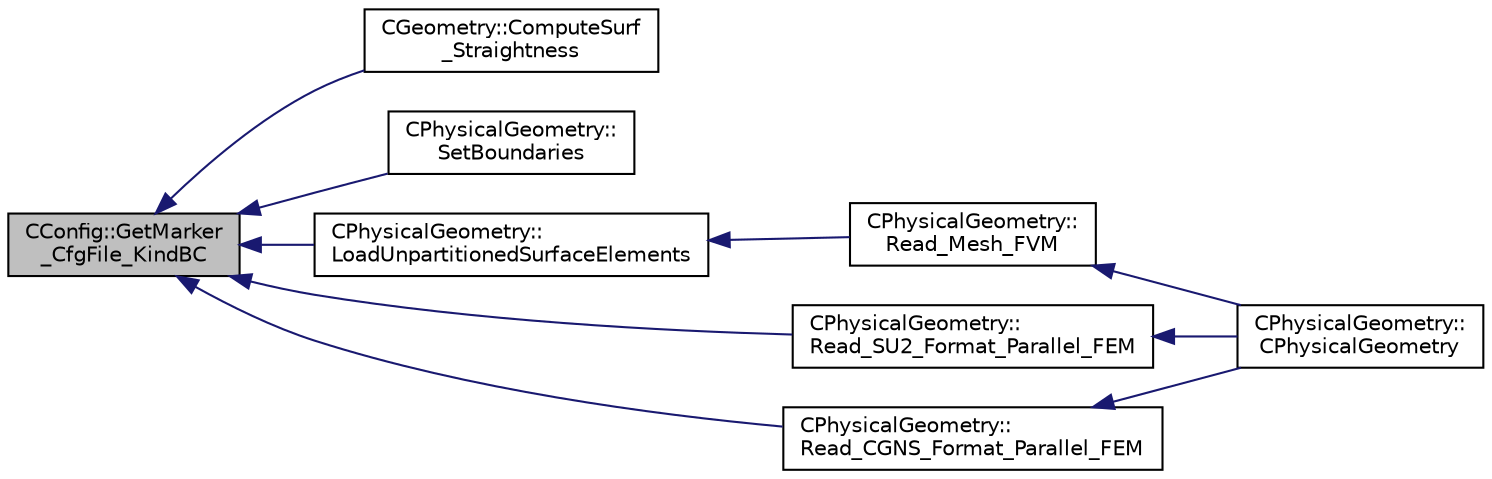 digraph "CConfig::GetMarker_CfgFile_KindBC"
{
  edge [fontname="Helvetica",fontsize="10",labelfontname="Helvetica",labelfontsize="10"];
  node [fontname="Helvetica",fontsize="10",shape=record];
  rankdir="LR";
  Node7187 [label="CConfig::GetMarker\l_CfgFile_KindBC",height=0.2,width=0.4,color="black", fillcolor="grey75", style="filled", fontcolor="black"];
  Node7187 -> Node7188 [dir="back",color="midnightblue",fontsize="10",style="solid",fontname="Helvetica"];
  Node7188 [label="CGeometry::ComputeSurf\l_Straightness",height=0.2,width=0.4,color="black", fillcolor="white", style="filled",URL="$class_c_geometry.html#a6bc723ce56a9b77630c7ef7e54eff98c",tooltip="Check if a boundary is straight(2D) / plane(3D) for EULER_WALL and SYMMETRY_PLANE only and store the ..."];
  Node7187 -> Node7189 [dir="back",color="midnightblue",fontsize="10",style="solid",fontname="Helvetica"];
  Node7189 [label="CPhysicalGeometry::\lSetBoundaries",height=0.2,width=0.4,color="black", fillcolor="white", style="filled",URL="$class_c_physical_geometry.html#a1350e4d05928db566e3d14fa5dc2587a",tooltip="Set the send receive boundaries of the grid. "];
  Node7187 -> Node7190 [dir="back",color="midnightblue",fontsize="10",style="solid",fontname="Helvetica"];
  Node7190 [label="CPhysicalGeometry::\lLoadUnpartitionedSurfaceElements",height=0.2,width=0.4,color="black", fillcolor="white", style="filled",URL="$class_c_physical_geometry.html#a23692062ec01893ef6b5ae53fcbbf022",tooltip="Loads the boundary elements (markers) from the mesh reader object into the primal element data struct..."];
  Node7190 -> Node7191 [dir="back",color="midnightblue",fontsize="10",style="solid",fontname="Helvetica"];
  Node7191 [label="CPhysicalGeometry::\lRead_Mesh_FVM",height=0.2,width=0.4,color="black", fillcolor="white", style="filled",URL="$class_c_physical_geometry.html#ad4096218a43c6a5ec4c56576c0c30e5b",tooltip="Reads the geometry of the grid and adjust the boundary conditions with the configuration file in para..."];
  Node7191 -> Node7192 [dir="back",color="midnightblue",fontsize="10",style="solid",fontname="Helvetica"];
  Node7192 [label="CPhysicalGeometry::\lCPhysicalGeometry",height=0.2,width=0.4,color="black", fillcolor="white", style="filled",URL="$class_c_physical_geometry.html#a075a737b341a64de5463ddd41096692e",tooltip="Reads the geometry of the grid and adjust the boundary conditions with the configuration file..."];
  Node7187 -> Node7193 [dir="back",color="midnightblue",fontsize="10",style="solid",fontname="Helvetica"];
  Node7193 [label="CPhysicalGeometry::\lRead_SU2_Format_Parallel_FEM",height=0.2,width=0.4,color="black", fillcolor="white", style="filled",URL="$class_c_physical_geometry.html#a8fb5c62d5c61dd689ea5d51d4f174831",tooltip="Reads for the FEM solver the geometry of the grid and adjust the boundary conditions with the configu..."];
  Node7193 -> Node7192 [dir="back",color="midnightblue",fontsize="10",style="solid",fontname="Helvetica"];
  Node7187 -> Node7194 [dir="back",color="midnightblue",fontsize="10",style="solid",fontname="Helvetica"];
  Node7194 [label="CPhysicalGeometry::\lRead_CGNS_Format_Parallel_FEM",height=0.2,width=0.4,color="black", fillcolor="white", style="filled",URL="$class_c_physical_geometry.html#a5fa5c4805d03646f8bfbf8622265f958",tooltip="Reads for the FEM solver the geometry of the grid and adjust the boundary conditions with the configu..."];
  Node7194 -> Node7192 [dir="back",color="midnightblue",fontsize="10",style="solid",fontname="Helvetica"];
}
